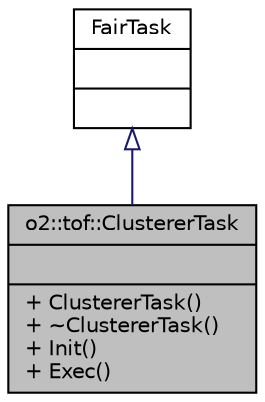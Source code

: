 digraph "o2::tof::ClustererTask"
{
 // INTERACTIVE_SVG=YES
  bgcolor="transparent";
  edge [fontname="Helvetica",fontsize="10",labelfontname="Helvetica",labelfontsize="10"];
  node [fontname="Helvetica",fontsize="10",shape=record];
  Node0 [label="{o2::tof::ClustererTask\n||+ ClustererTask()\l+ ~ClustererTask()\l+ Init()\l+ Exec()\l}",height=0.2,width=0.4,color="black", fillcolor="grey75", style="filled", fontcolor="black"];
  Node1 -> Node0 [dir="back",color="midnightblue",fontsize="10",style="solid",arrowtail="onormal",fontname="Helvetica"];
  Node1 [label="{FairTask\n||}",height=0.2,width=0.4,color="black",URL="$d2/d9e/classFairTask.html"];
}
